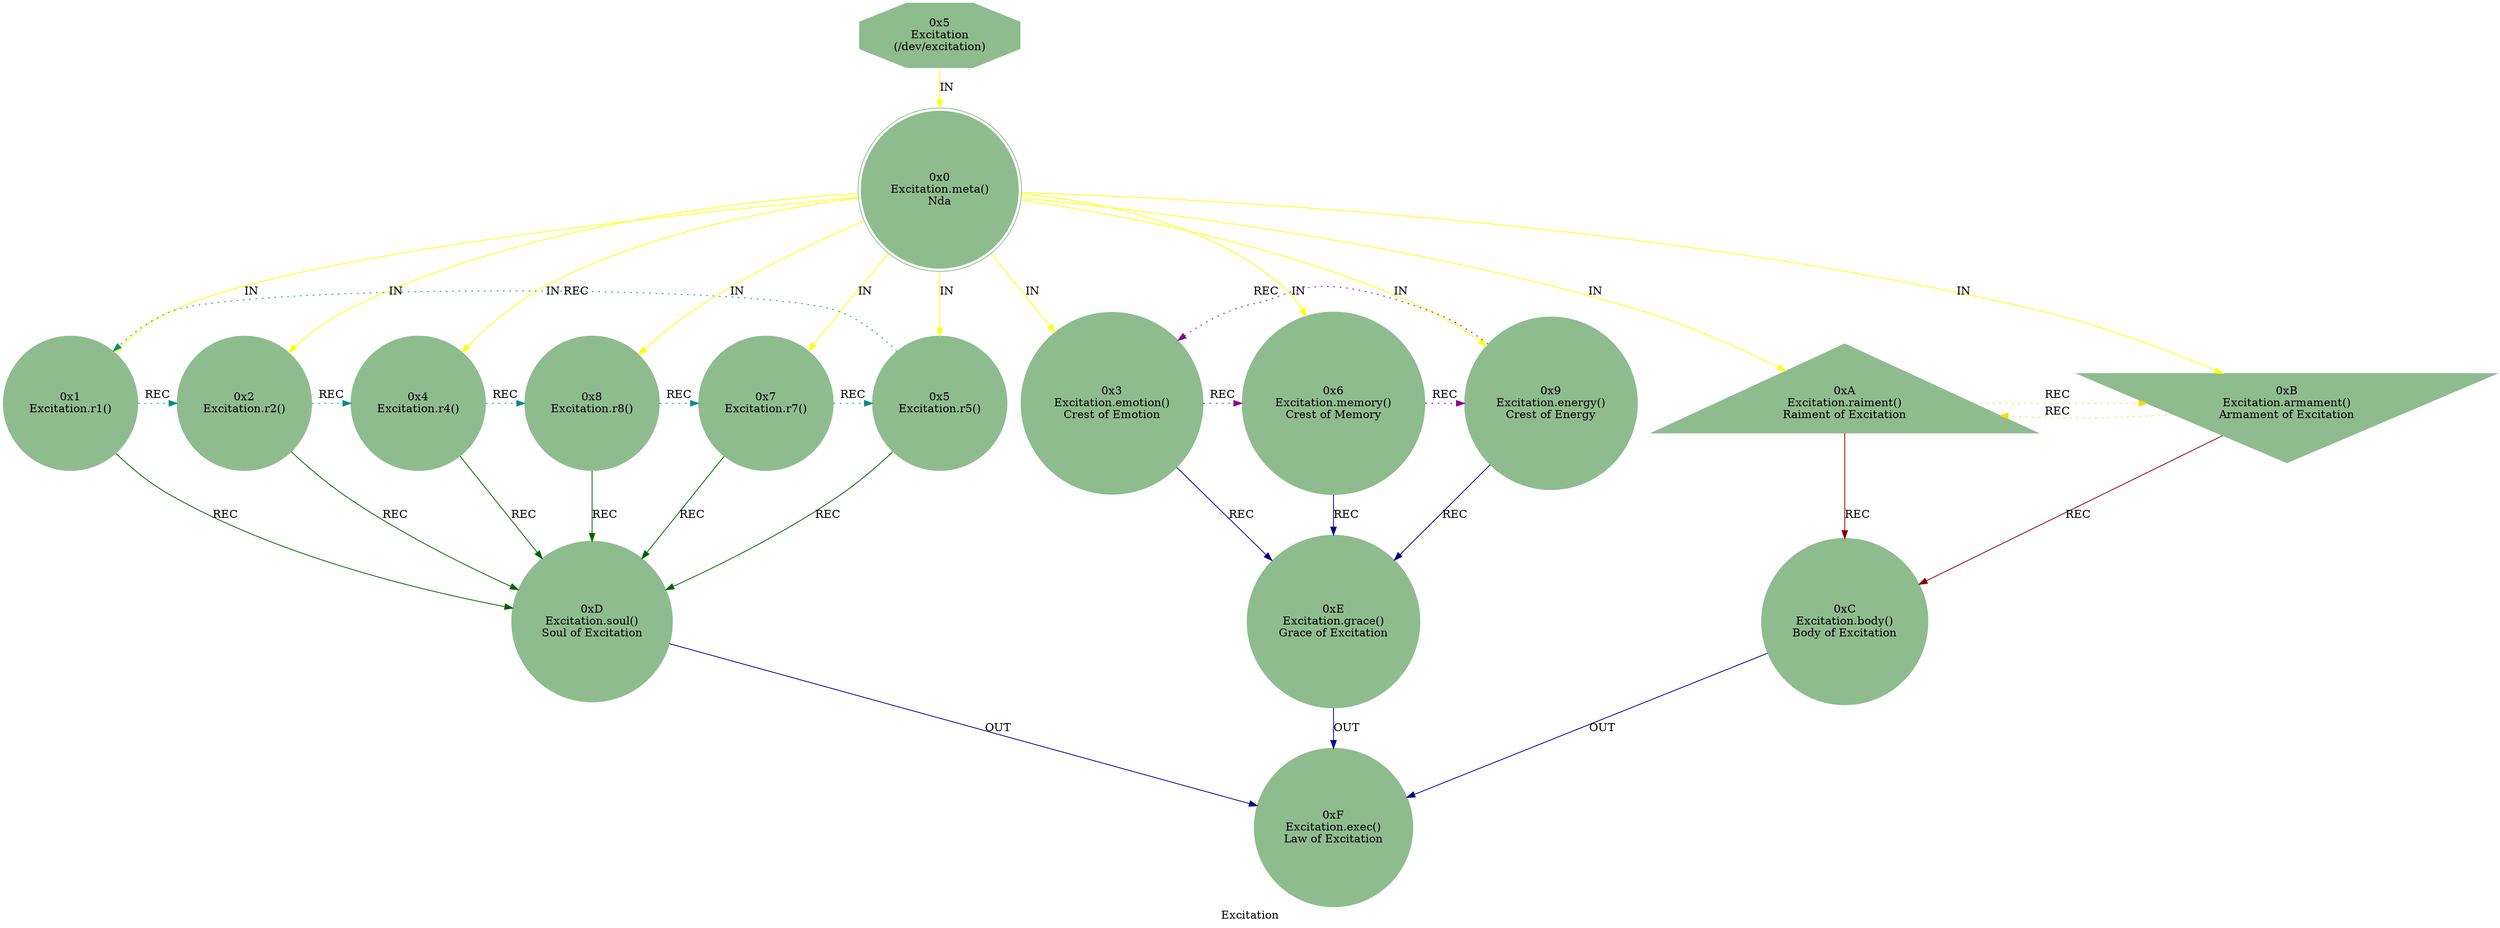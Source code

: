 strict digraph G {
    label = "Excitation";
    style = filled;
    color = blue;
    comment = "";
    node [shape = polygon; sides = 8; style = filled; color = darkseagreen;];
    
    spark_5_mythos_t [label = "0x5\nExcitation\n(/dev/excitation)";];
    
    // r0::meta();r1,r2,r4,r8,r7,r5;r3,r6,r;ra::receive(),rb::send(),rc::dispatch(),rd::commit(),re::serve(),rf::exec()
    spark_0_excitation_t [label = "0x0\nExcitation.meta()\nNda";shape = doublecircle;comment = "";];
    spark_1_excitation_t [label = "0x1\nExcitation.r1()\n";shape = circle;comment = "";];
    spark_2_excitation_t [label = "0x2\nExcitation.r2()\n";shape = circle;comment = "";];
    spark_4_excitation_t [label = "0x4\nExcitation.r4()\n";shape = circle;comment = "";];
    spark_8_excitation_t [label = "0x8\nExcitation.r8()\n";shape = circle;comment = "";];
    spark_7_excitation_t [label = "0x7\nExcitation.r7()\n";shape = circle;comment = "";];
    spark_5_excitation_t [label = "0x5\nExcitation.r5()\n";shape = circle;comment = "";];
    spark_3_excitation_t [label = "0x3\nExcitation.emotion()\nCrest of Emotion";shape = circle;comment = "";];
    spark_6_excitation_t [label = "0x6\nExcitation.memory()\nCrest of Memory";shape = circle;comment = "";];
    spark_9_excitation_t [label = "0x9\nExcitation.energy()\nCrest of Energy";shape = circle;comment = "";];
    spark_a_excitation_t [label = "0xA\nExcitation.raiment()\nRaiment of Excitation";shape = triangle;comment = "";];
    spark_b_excitation_t [label = "0xB\nExcitation.armament()\nArmament of Excitation";shape = invtriangle;comment = "";];
    spark_c_excitation_t [label = "0xC\nExcitation.body()\nBody of Excitation";shape = circle;comment = "";];
    spark_d_excitation_t [label = "0xD\nExcitation.soul()\nSoul of Excitation";shape = circle;comment = "";];
    spark_e_excitation_t [label = "0xE\nExcitation.grace()\nGrace of Excitation";shape = circle;comment = "";];
    spark_f_excitation_t [label = "0xF\nExcitation.exec()\nLaw of Excitation";shape = circle;comment = "";];
    
    // IN = Input
    // OUT = Output
    // REC = Recursion
    spark_5_mythos_t -> spark_0_excitation_t -> {spark_a_excitation_t spark_b_excitation_t spark_1_excitation_t spark_2_excitation_t spark_3_excitation_t spark_4_excitation_t spark_5_excitation_t spark_6_excitation_t spark_7_excitation_t spark_8_excitation_t spark_9_excitation_t} [label = "IN"; color = yellow; comment = "";];
    
    {spark_a_excitation_t spark_b_excitation_t} -> spark_c_excitation_t [label = "REC"; color = darkred; comment = "";];
    {spark_1_excitation_t spark_2_excitation_t spark_4_excitation_t spark_8_excitation_t spark_7_excitation_t spark_5_excitation_t} -> spark_d_excitation_t [label = "REC"; color = darkgreen; comment = "";];
    {spark_3_excitation_t spark_6_excitation_t spark_9_excitation_t} -> spark_e_excitation_t [label = "REC"; color = darkblue; comment = "";];
    
    spark_1_excitation_t -> spark_2_excitation_t -> spark_4_excitation_t -> spark_8_excitation_t -> spark_7_excitation_t -> spark_5_excitation_t -> spark_1_excitation_t [label = "REC"; color = darkcyan; comment = ""; style = dotted; constraint = false;];
    spark_3_excitation_t -> spark_6_excitation_t -> spark_9_excitation_t -> spark_3_excitation_t [label = "REC"; color = darkmagenta; comment = ""; style = dotted; constraint = false;];
    spark_a_excitation_t -> spark_b_excitation_t -> spark_a_excitation_t [label = "REC"; color = gold; comment = ""; style = dotted; constraint = false;];
    
    {spark_c_excitation_t spark_d_excitation_t spark_e_excitation_t} -> spark_f_excitation_t [label = "OUT"; color = darkblue; comment = "";];
}